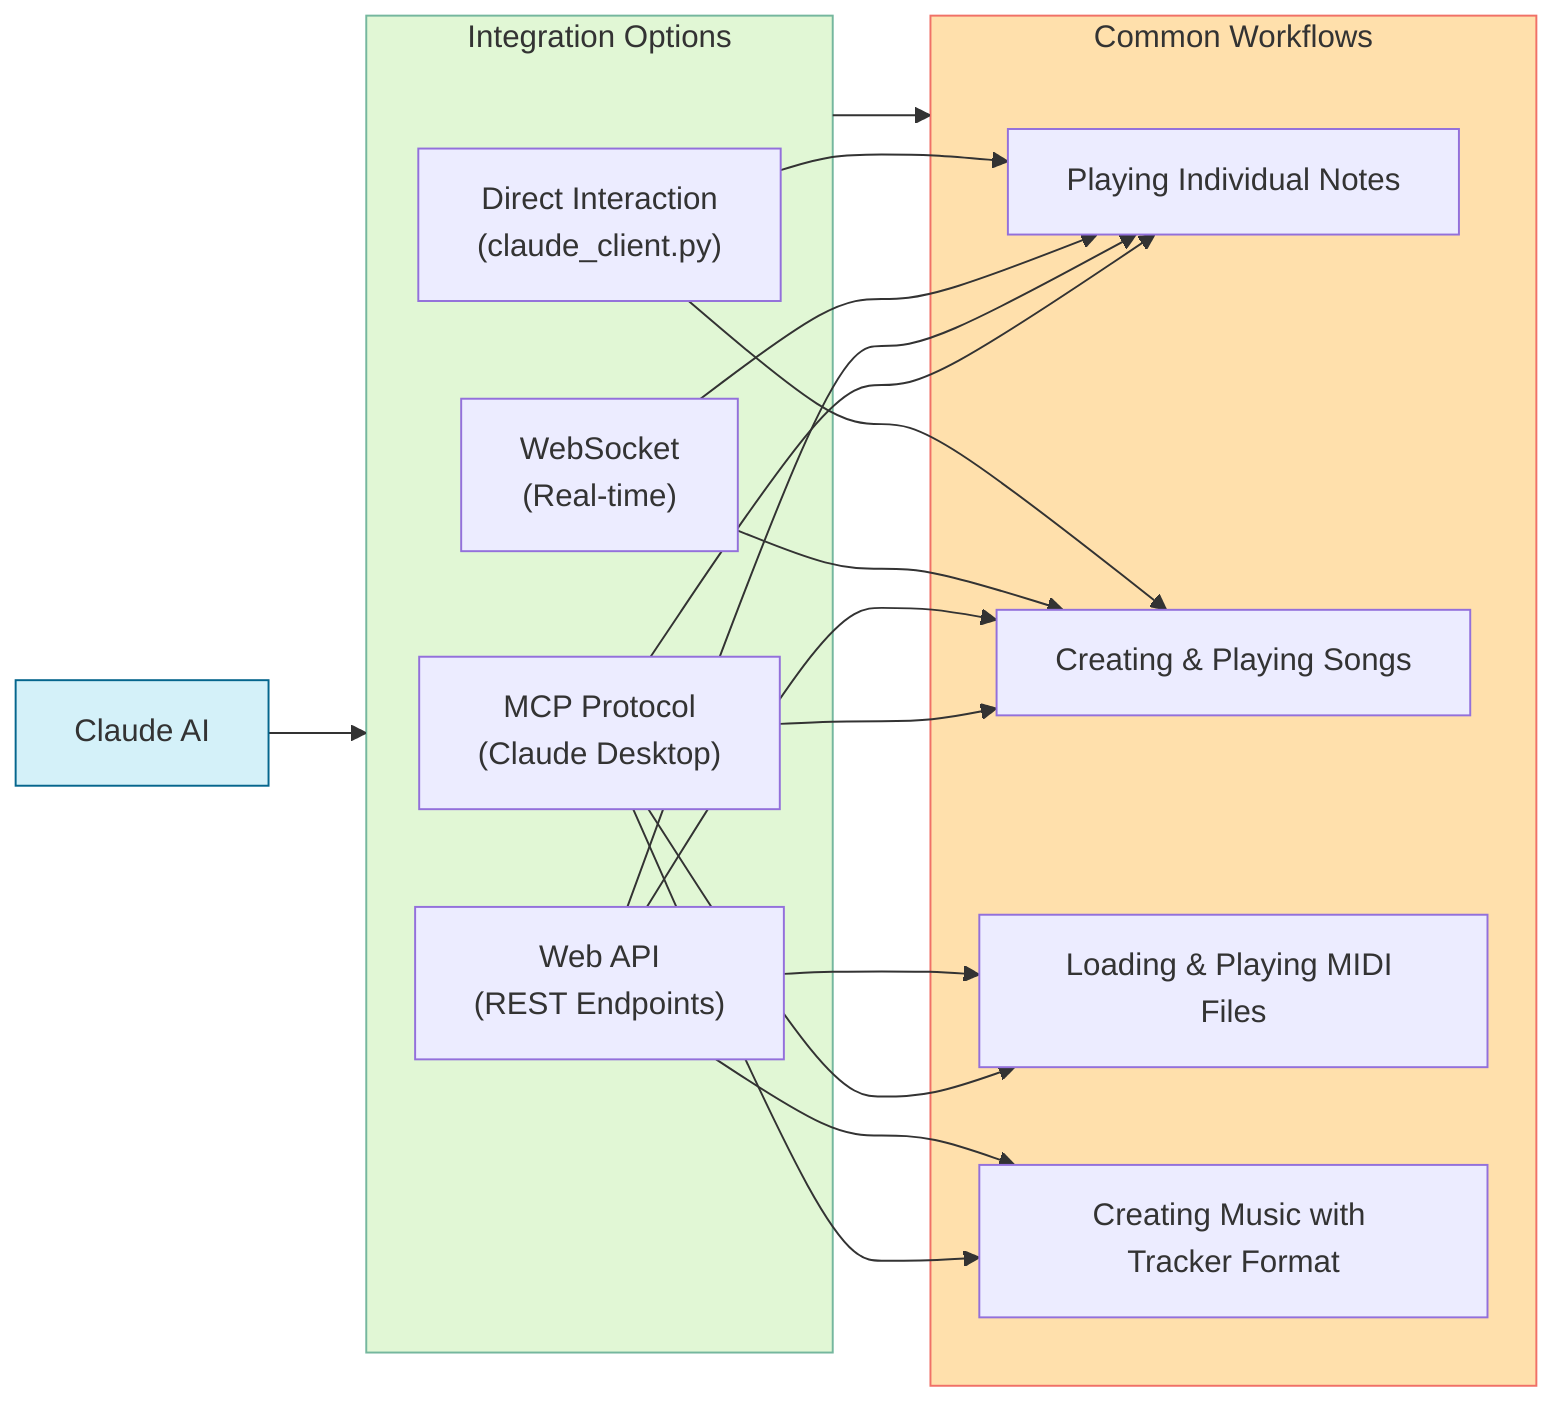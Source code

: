 flowchart LR
    Claude[Claude AI]
    
    subgraph Integration["Integration Options"]
        MCP["MCP Protocol
             (Claude Desktop)"]
        WebAPI["Web API
               (REST Endpoints)"]
        WebSocket["WebSocket
                 (Real-time)"]
        Direct["Direct Interaction
               (claude_client.py)"]
    end
    
    subgraph Workflows["Common Workflows"]
        Notes["Playing Individual Notes"]
        Songs["Creating & Playing Songs"]
        Files["Loading & Playing MIDI Files"]
        Trackers["Creating Music with Tracker Format"]
    end
    
    Claude --> Integration
    Integration --> Workflows
    
    MCP --> Notes
    MCP --> Songs
    MCP --> Files
    MCP --> Trackers
    
    WebAPI --> Notes
    WebAPI --> Songs
    WebAPI --> Files
    WebAPI --> Trackers
    
    WebSocket --> Notes
    WebSocket --> Songs
    
    Direct --> Notes
    Direct --> Songs
    
    classDef primary fill:#d4f1f9,stroke:#05668d
    classDef secondary fill:#e1f7d5,stroke:#75b79e
    classDef tertiary fill:#ffe0ac,stroke:#f07167
    
    class Claude primary
    class Integration secondary
    class Workflows tertiary